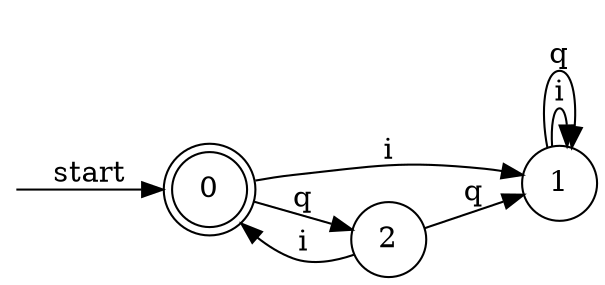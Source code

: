 digraph dfa {
    rankdir = LR;
    node [shape = doublecircle];    __start [style = invis, shape = point];
    __start -> "0" [ label = "start" ];
    node [shape = doublecircle]; "0"
    node [shape = circle];
    "0" -> "1" [ label = "i" ];
    "0" -> "2" [ label = "q" ];
    "1" -> "1" [ label = "i" ];
    "1" -> "1" [ label = "q" ];
    "2" -> "0" [ label = "i" ];
    "2" -> "1" [ label = "q" ];
}
